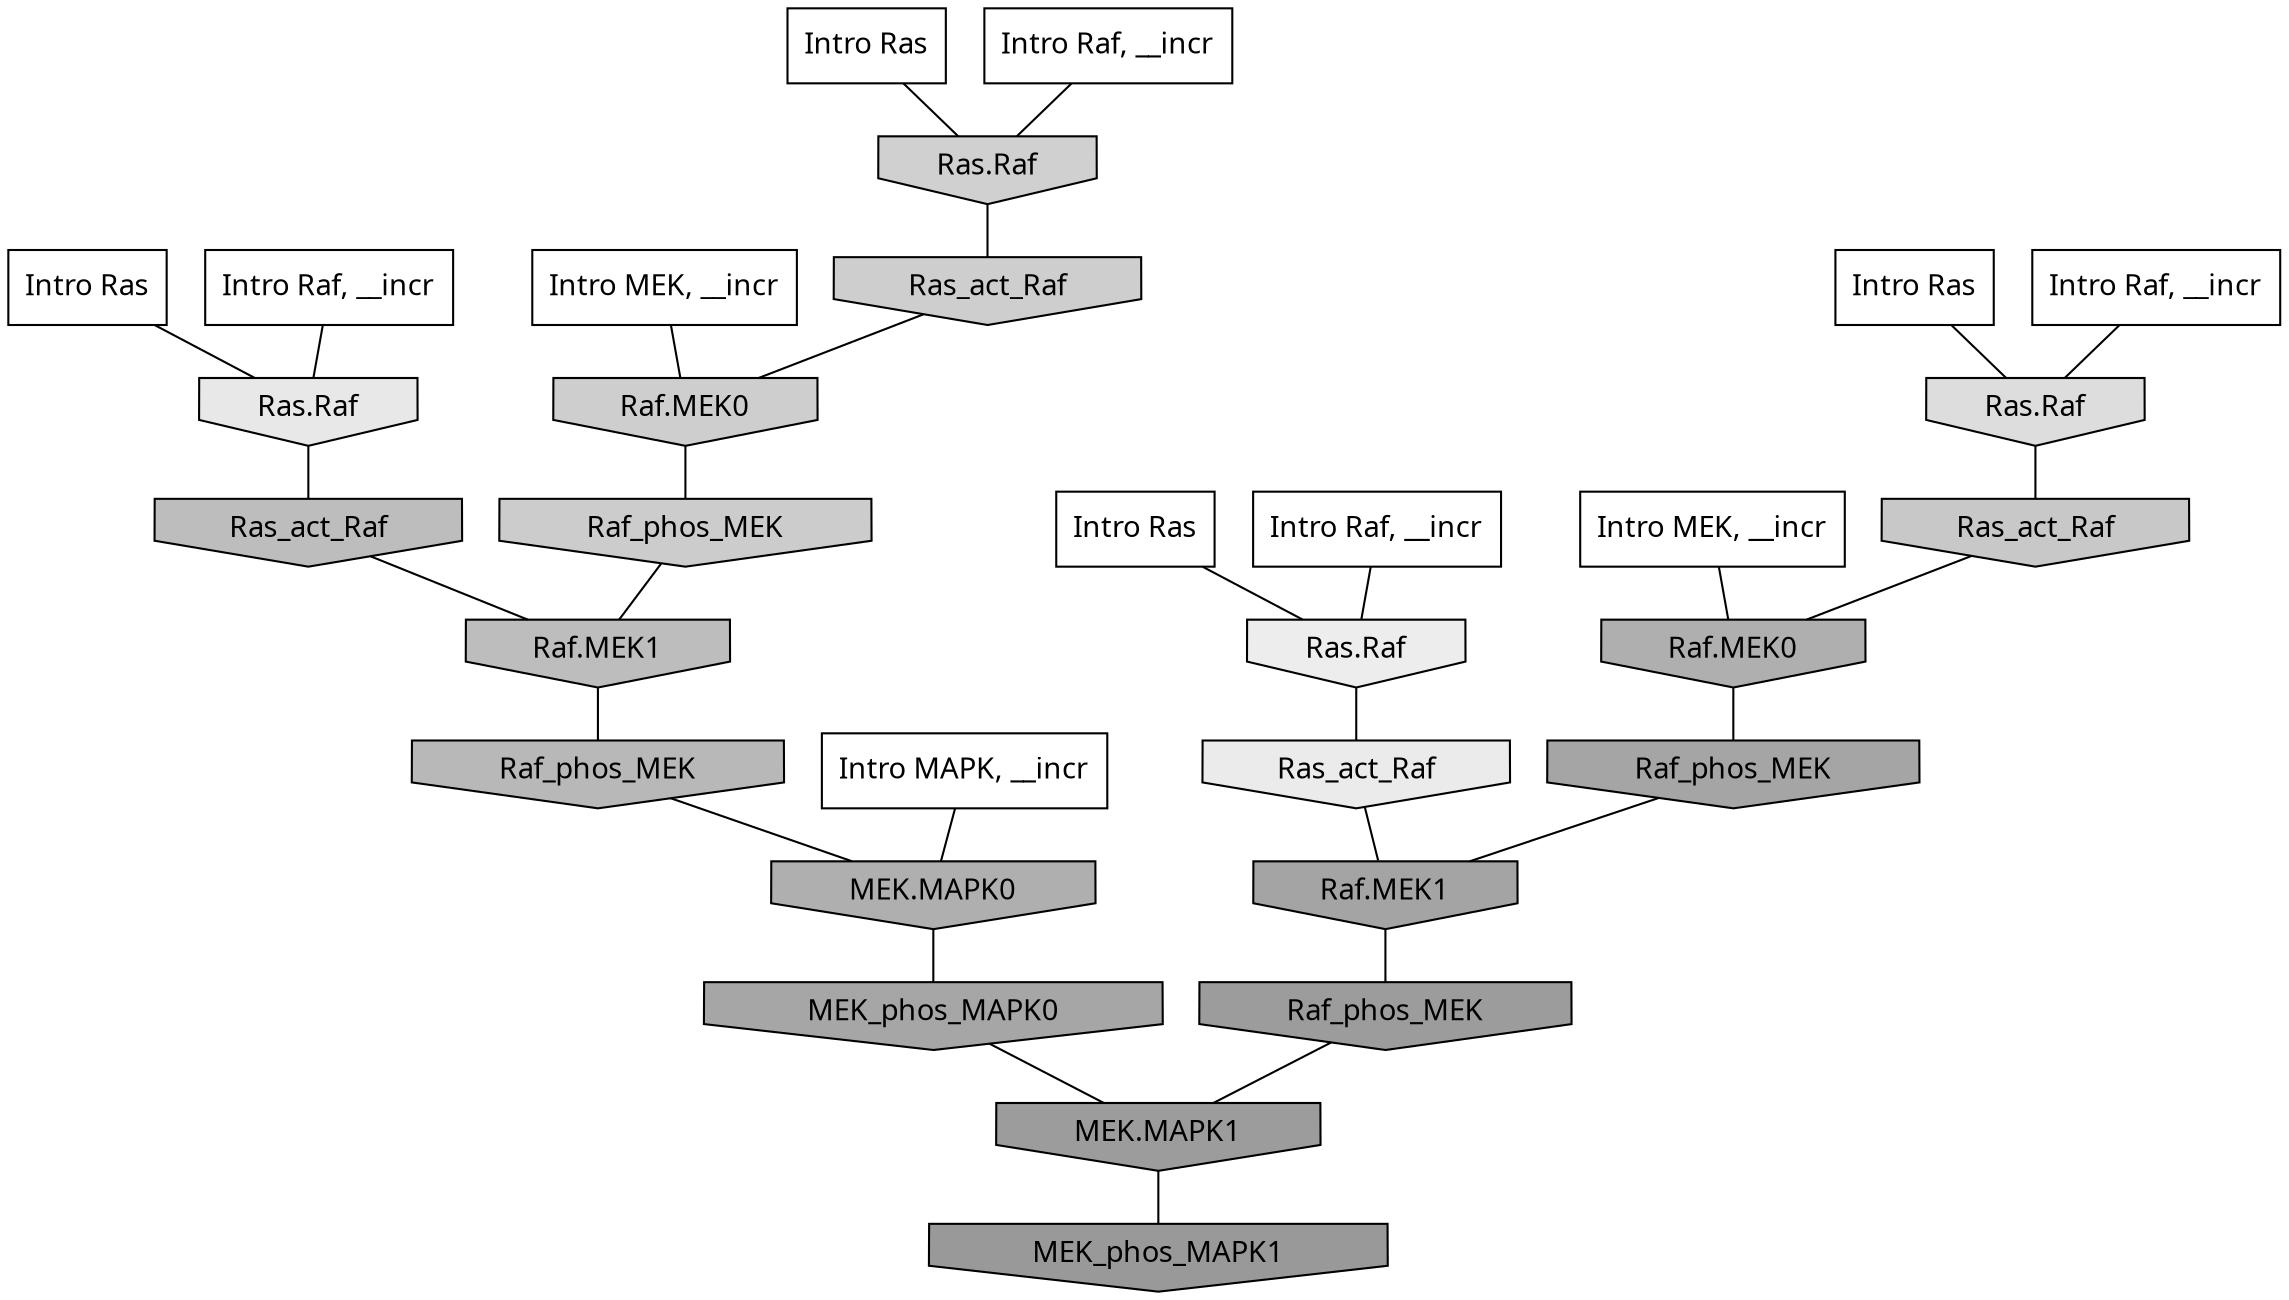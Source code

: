 digraph G{
  rankdir="TB";
  ranksep=0.30;
  node [fontname="CMU Serif"];
  edge [fontname="CMU Serif"];
  
  19 [label="Intro Ras", shape=rectangle, style=filled, fillcolor="0.000 0.000 1.000"]
  
  22 [label="Intro Ras", shape=rectangle, style=filled, fillcolor="0.000 0.000 1.000"]
  
  26 [label="Intro Ras", shape=rectangle, style=filled, fillcolor="0.000 0.000 1.000"]
  
  64 [label="Intro Ras", shape=rectangle, style=filled, fillcolor="0.000 0.000 1.000"]
  
  373 [label="Intro Raf, __incr", shape=rectangle, style=filled, fillcolor="0.000 0.000 1.000"]
  
  710 [label="Intro Raf, __incr", shape=rectangle, style=filled, fillcolor="0.000 0.000 1.000"]
  
  995 [label="Intro Raf, __incr", shape=rectangle, style=filled, fillcolor="0.000 0.000 1.000"]
  
  1091 [label="Intro Raf, __incr", shape=rectangle, style=filled, fillcolor="0.000 0.000 1.000"]
  
  1996 [label="Intro MEK, __incr", shape=rectangle, style=filled, fillcolor="0.000 0.000 1.000"]
  
  2058 [label="Intro MEK, __incr", shape=rectangle, style=filled, fillcolor="0.000 0.000 1.000"]
  
  2334 [label="Intro MAPK, __incr", shape=rectangle, style=filled, fillcolor="0.000 0.000 1.000"]
  
  3929 [label="Ras.Raf", shape=invhouse, style=filled, fillcolor="0.000 0.000 0.928"]
  
  4077 [label="Ras_act_Raf", shape=invhouse, style=filled, fillcolor="0.000 0.000 0.919"]
  
  4227 [label="Ras.Raf", shape=invhouse, style=filled, fillcolor="0.000 0.000 0.909"]
  
  4910 [label="Ras.Raf", shape=invhouse, style=filled, fillcolor="0.000 0.000 0.864"]
  
  5775 [label="Ras.Raf", shape=invhouse, style=filled, fillcolor="0.000 0.000 0.813"]
  
  5879 [label="Ras_act_Raf", shape=invhouse, style=filled, fillcolor="0.000 0.000 0.808"]
  
  5882 [label="Raf.MEK0", shape=invhouse, style=filled, fillcolor="0.000 0.000 0.808"]
  
  6077 [label="Raf_phos_MEK", shape=invhouse, style=filled, fillcolor="0.000 0.000 0.797"]
  
  6407 [label="Ras_act_Raf", shape=invhouse, style=filled, fillcolor="0.000 0.000 0.782"]
  
  7633 [label="Ras_act_Raf", shape=invhouse, style=filled, fillcolor="0.000 0.000 0.739"]
  
  7635 [label="Raf.MEK1", shape=invhouse, style=filled, fillcolor="0.000 0.000 0.739"]
  
  8254 [label="Raf_phos_MEK", shape=invhouse, style=filled, fillcolor="0.000 0.000 0.720"]
  
  9379 [label="MEK.MAPK0", shape=invhouse, style=filled, fillcolor="0.000 0.000 0.687"]
  
  9433 [label="Raf.MEK0", shape=invhouse, style=filled, fillcolor="0.000 0.000 0.686"]
  
  11124 [label="MEK_phos_MAPK0", shape=invhouse, style=filled, fillcolor="0.000 0.000 0.650"]
  
  11365 [label="Raf_phos_MEK", shape=invhouse, style=filled, fillcolor="0.000 0.000 0.646"]
  
  11509 [label="Raf.MEK1", shape=invhouse, style=filled, fillcolor="0.000 0.000 0.643"]
  
  13326 [label="Raf_phos_MEK", shape=invhouse, style=filled, fillcolor="0.000 0.000 0.612"]
  
  13333 [label="MEK.MAPK1", shape=invhouse, style=filled, fillcolor="0.000 0.000 0.612"]
  
  14172 [label="MEK_phos_MAPK1", shape=invhouse, style=filled, fillcolor="0.000 0.000 0.600"]
  
  
  13333 -> 14172 [dir=none, color="0.000 0.000 0.000"] 
  13326 -> 13333 [dir=none, color="0.000 0.000 0.000"] 
  11509 -> 13326 [dir=none, color="0.000 0.000 0.000"] 
  11365 -> 11509 [dir=none, color="0.000 0.000 0.000"] 
  11124 -> 13333 [dir=none, color="0.000 0.000 0.000"] 
  9433 -> 11365 [dir=none, color="0.000 0.000 0.000"] 
  9379 -> 11124 [dir=none, color="0.000 0.000 0.000"] 
  8254 -> 9379 [dir=none, color="0.000 0.000 0.000"] 
  7635 -> 8254 [dir=none, color="0.000 0.000 0.000"] 
  7633 -> 7635 [dir=none, color="0.000 0.000 0.000"] 
  6407 -> 9433 [dir=none, color="0.000 0.000 0.000"] 
  6077 -> 7635 [dir=none, color="0.000 0.000 0.000"] 
  5882 -> 6077 [dir=none, color="0.000 0.000 0.000"] 
  5879 -> 5882 [dir=none, color="0.000 0.000 0.000"] 
  5775 -> 5879 [dir=none, color="0.000 0.000 0.000"] 
  4910 -> 6407 [dir=none, color="0.000 0.000 0.000"] 
  4227 -> 7633 [dir=none, color="0.000 0.000 0.000"] 
  4077 -> 11509 [dir=none, color="0.000 0.000 0.000"] 
  3929 -> 4077 [dir=none, color="0.000 0.000 0.000"] 
  2334 -> 9379 [dir=none, color="0.000 0.000 0.000"] 
  2058 -> 9433 [dir=none, color="0.000 0.000 0.000"] 
  1996 -> 5882 [dir=none, color="0.000 0.000 0.000"] 
  1091 -> 4227 [dir=none, color="0.000 0.000 0.000"] 
  995 -> 4910 [dir=none, color="0.000 0.000 0.000"] 
  710 -> 5775 [dir=none, color="0.000 0.000 0.000"] 
  373 -> 3929 [dir=none, color="0.000 0.000 0.000"] 
  64 -> 5775 [dir=none, color="0.000 0.000 0.000"] 
  26 -> 4910 [dir=none, color="0.000 0.000 0.000"] 
  22 -> 3929 [dir=none, color="0.000 0.000 0.000"] 
  19 -> 4227 [dir=none, color="0.000 0.000 0.000"] 
  
  }
